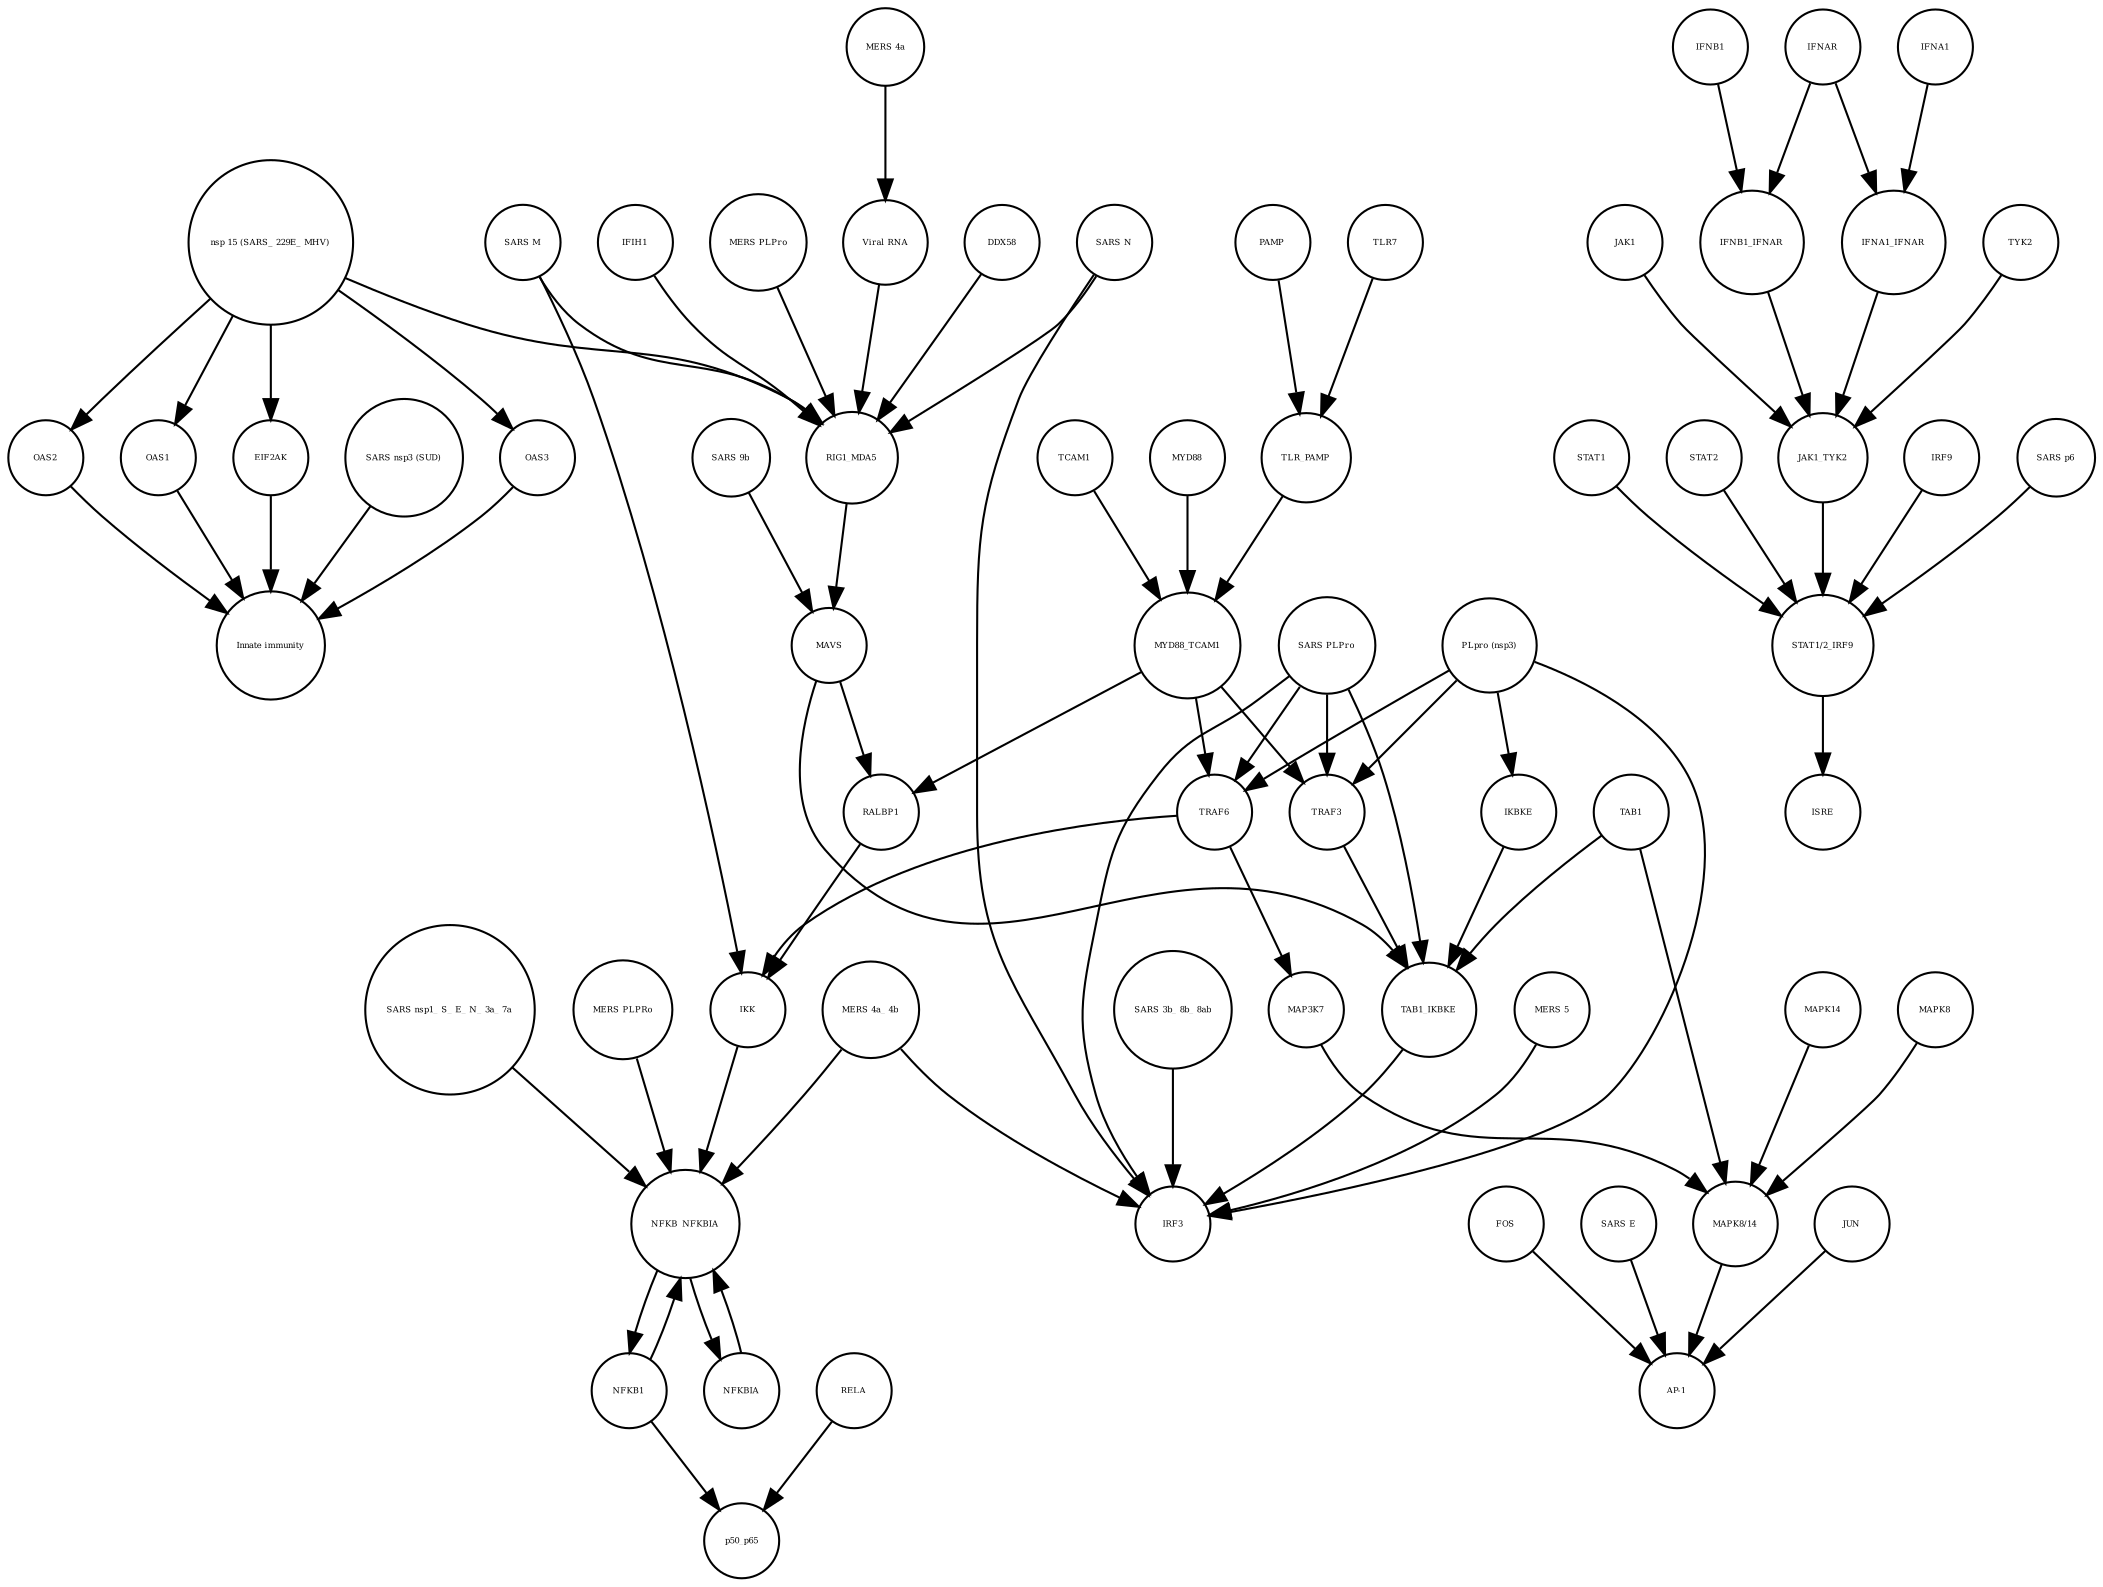 strict digraph  {
OAS3 [annotation=urn_miriam_pubmed_31226023, bipartite=0, cls=macromolecule, fontsize=4, label=OAS3, shape=circle];
"Innate immunity" [annotation=urn_miriam_pubmed_31226023, bipartite=0, cls=phenotype, fontsize=4, label="Innate immunity", shape=circle];
OAS2 [annotation=urn_miriam_pubmed_31226023, bipartite=0, cls=macromolecule, fontsize=4, label=OAS2, shape=circle];
OAS1 [annotation=urn_miriam_pubmed_31226023, bipartite=0, cls=macromolecule, fontsize=4, label=OAS1, shape=circle];
EIF2AK [annotation=urn_miriam_pubmed_31226023, bipartite=0, cls=macromolecule, fontsize=4, label=EIF2AK, shape=circle];
"SARS nsp3 (SUD)" [annotation=urn_miriam_pubmed_31226023, bipartite=0, cls=macromolecule, fontsize=4, label="SARS nsp3 (SUD)", shape=circle];
STAT1 [annotation=urn_miriam_pubmed_31226023, bipartite=0, cls=macromolecule, fontsize=4, label=STAT1, shape=circle];
MAP3K7 [annotation="", bipartite=0, cls=macromolecule, fontsize=4, label=MAP3K7, shape=circle];
TLR7 [annotation="", bipartite=0, cls=macromolecule, fontsize=4, label=TLR7, shape=circle];
JAK1 [annotation=urn_miriam_pubmed_31226023, bipartite=0, cls=macromolecule, fontsize=4, label=JAK1, shape=circle];
JUN [annotation="", bipartite=0, cls=macromolecule, fontsize=4, label=JUN, shape=circle];
"MAPK8/14" [annotation="", bipartite=0, cls=complex, fontsize=4, label="MAPK8/14", shape=circle];
"MERS PLPro" [annotation="", bipartite=0, cls=macromolecule, fontsize=4, label="MERS PLPro", shape=circle];
IRF3 [annotation="", bipartite=0, cls=macromolecule, fontsize=4, label=IRF3, shape=circle];
TAB1 [annotation="", bipartite=0, cls=macromolecule, fontsize=4, label=TAB1, shape=circle];
"SARS 3b_ 8b_ 8ab" [annotation=urn_miriam_pubmed_31226023, bipartite=0, cls=macromolecule, fontsize=4, label="SARS 3b_ 8b_ 8ab", shape=circle];
"MERS 5" [annotation="", bipartite=0, cls=macromolecule, fontsize=4, label="MERS 5", shape=circle];
MAPK14 [annotation="", bipartite=0, cls=macromolecule, fontsize=4, label=MAPK14, shape=circle];
"SARS 9b" [annotation=urn_miriam_pubmed_31226023, bipartite=0, cls=macromolecule, fontsize=4, label="SARS 9b", shape=circle];
"SARS M" [annotation=urn_miriam_pubmed_31226023, bipartite=0, cls=macromolecule, fontsize=4, label="SARS M", shape=circle];
IFNAR [annotation=urn_miriam_pubmed_31226023, bipartite=0, cls=complex, fontsize=4, label=IFNAR, shape=circle];
IFNB1_IFNAR [annotation=urn_miriam_pubmed_31226023, bipartite=0, cls=complex, fontsize=4, label=IFNB1_IFNAR, shape=circle];
PAMP [annotation="", bipartite=0, cls="simple chemical", fontsize=4, label=PAMP, shape=circle];
RALBP1 [annotation="", bipartite=0, cls=macromolecule, fontsize=4, label=RALBP1, shape=circle];
TCAM1 [annotation="", bipartite=0, cls=macromolecule, fontsize=4, label=TCAM1, shape=circle];
NFKB1 [annotation="", bipartite=0, cls=macromolecule, fontsize=4, label=NFKB1, shape=circle];
TRAF6 [annotation="", bipartite=0, cls=macromolecule, fontsize=4, label=TRAF6, shape=circle];
"SARS N" [annotation="", bipartite=0, cls=macromolecule, fontsize=4, label="SARS N", shape=circle];
"MERS 4a" [annotation="", bipartite=0, cls=macromolecule, fontsize=4, label="MERS 4a", shape=circle];
NFKBIA [annotation="", bipartite=0, cls=macromolecule, fontsize=4, label=NFKBIA, shape=circle];
IFNB1 [annotation=urn_miriam_pubmed_24362405, bipartite=0, cls=macromolecule, fontsize=4, label=IFNB1, shape=circle];
STAT2 [annotation=urn_miriam_pubmed_31226023, bipartite=0, cls=macromolecule, fontsize=4, label=STAT2, shape=circle];
IFNA1 [annotation="urn_miriam_pubmed_17911435|urn_miriam_pubmed_24362405", bipartite=0, cls=macromolecule, fontsize=4, label=IFNA1, shape=circle];
JAK1_TYK2 [annotation=urn_miriam_pubmed_31226023, bipartite=0, cls=complex, fontsize=4, label=JAK1_TYK2, shape=circle];
FOS [annotation="", bipartite=0, cls=macromolecule, fontsize=4, label=FOS, shape=circle];
RELA [annotation="", bipartite=0, cls=macromolecule, fontsize=4, label=RELA, shape=circle];
"SARS E" [annotation=urn_miriam_pubmed_31226023, bipartite=0, cls=macromolecule, fontsize=4, label="SARS E", shape=circle];
"SARS nsp1_ S_ E_ N_ 3a_ 7a" [annotation=urn_miriam_pubmed_31226023, bipartite=0, cls=macromolecule, fontsize=4, label="SARS nsp1_ S_ E_ N_ 3a_ 7a", shape=circle];
NFKB_NFKBIA [annotation="", bipartite=0, cls=complex, fontsize=4, label=NFKB_NFKBIA, shape=circle];
MYD88_TCAM1 [annotation="", bipartite=0, cls=complex, fontsize=4, label=MYD88_TCAM1, shape=circle];
TAB1_IKBKE [annotation="", bipartite=0, cls=complex, fontsize=4, label=TAB1_IKBKE, shape=circle];
"Viral RNA" [annotation="", bipartite=0, cls="simple chemical", fontsize=4, label="Viral RNA", shape=circle];
MAPK8 [annotation="", bipartite=0, cls=macromolecule, fontsize=4, label=MAPK8, shape=circle];
IRF9 [annotation=urn_miriam_pubmed_31226023, bipartite=0, cls=macromolecule, fontsize=4, label=IRF9, shape=circle];
IFNA1_IFNAR [annotation=urn_miriam_pubmed_31226023, bipartite=0, cls=complex, fontsize=4, label=IFNA1_IFNAR, shape=circle];
"SARS PLPro" [annotation=urn_miriam_pubmed_31226023, bipartite=0, cls=macromolecule, fontsize=4, label="SARS PLPro", shape=circle];
TYK2 [annotation=urn_miriam_pubmed_31226023, bipartite=0, cls=macromolecule, fontsize=4, label=TYK2, shape=circle];
ISRE [annotation=urn_miriam_pubmed_31226023, bipartite=0, cls=complex, fontsize=4, label=ISRE, shape=circle];
MYD88 [annotation=urn_miriam_pubmed_31226023, bipartite=0, cls=macromolecule, fontsize=4, label=MYD88, shape=circle];
"MERS PLPRo" [annotation="", bipartite=0, cls=macromolecule, fontsize=4, label="MERS PLPRo", shape=circle];
"SARS p6" [annotation=urn_miriam_pubmed_31226023, bipartite=0, cls=macromolecule, fontsize=4, label="SARS p6", shape=circle];
"MERS 4a_ 4b" [annotation="", bipartite=0, cls=macromolecule, fontsize=4, label="MERS 4a_ 4b", shape=circle];
TRAF3 [annotation="", bipartite=0, cls=macromolecule, fontsize=4, label=TRAF3, shape=circle];
p50_p65 [annotation="", bipartite=0, cls=complex, fontsize=4, label=p50_p65, shape=circle];
RIG1_MDA5 [annotation="", bipartite=0, cls=complex, fontsize=4, label=RIG1_MDA5, shape=circle];
"AP-1" [annotation="", bipartite=0, cls=complex, fontsize=4, label="AP-1", shape=circle];
MAVS [annotation="", bipartite=0, cls=macromolecule, fontsize=4, label=MAVS, shape=circle];
DDX58 [annotation="", bipartite=0, cls=macromolecule, fontsize=4, label=DDX58, shape=circle];
"nsp 15 (SARS_ 229E_ MHV)" [annotation=urn_miriam_pubmed_31226023, bipartite=0, cls=macromolecule, fontsize=4, label="nsp 15 (SARS_ 229E_ MHV)", shape=circle];
"STAT1/2_IRF9" [annotation=urn_miriam_pubmed_31226023, bipartite=0, cls=complex, fontsize=4, label="STAT1/2_IRF9", shape=circle];
IFIH1 [annotation="", bipartite=0, cls=macromolecule, fontsize=4, label=IFIH1, shape=circle];
"PLpro (nsp3)" [annotation="", bipartite=0, cls=macromolecule, fontsize=4, label="PLpro (nsp3)", shape=circle];
IKBKE [annotation="", bipartite=0, cls=macromolecule, fontsize=4, label=IKBKE, shape=circle];
TLR_PAMP [annotation="", bipartite=0, cls=complex, fontsize=4, label=TLR_PAMP, shape=circle];
IKK [annotation="", bipartite=0, cls=complex, fontsize=4, label=IKK, shape=circle];
OAS3 -> "Innate immunity"  [annotation="", interaction_type=stimulation];
OAS2 -> "Innate immunity"  [annotation="", interaction_type=stimulation];
OAS1 -> "Innate immunity"  [annotation="", interaction_type=stimulation];
EIF2AK -> "Innate immunity"  [annotation="", interaction_type=stimulation];
"SARS nsp3 (SUD)" -> "Innate immunity"  [annotation="", interaction_type=inhibition];
STAT1 -> "STAT1/2_IRF9"  [annotation="", interaction_type=production];
MAP3K7 -> "MAPK8/14"  [annotation="", interaction_type=catalysis];
TLR7 -> TLR_PAMP  [annotation="", interaction_type=production];
JAK1 -> JAK1_TYK2  [annotation="", interaction_type=production];
JUN -> "AP-1"  [annotation="", interaction_type=production];
"MAPK8/14" -> "AP-1"  [annotation="", interaction_type=catalysis];
"MERS PLPro" -> RIG1_MDA5  [annotation="", interaction_type=inhibition];
TAB1 -> TAB1_IKBKE  [annotation="", interaction_type=production];
TAB1 -> "MAPK8/14"  [annotation="", interaction_type=catalysis];
"SARS 3b_ 8b_ 8ab" -> IRF3  [annotation="", interaction_type=inhibition];
"MERS 5" -> IRF3  [annotation="", interaction_type=inhibition];
MAPK14 -> "MAPK8/14"  [annotation="", interaction_type=production];
"SARS 9b" -> MAVS  [annotation="", interaction_type=inhibition];
"SARS M" -> IKK  [annotation="", interaction_type=inhibition];
"SARS M" -> RIG1_MDA5  [annotation="", interaction_type=inhibition];
IFNAR -> IFNB1_IFNAR  [annotation="", interaction_type=production];
IFNAR -> IFNA1_IFNAR  [annotation="", interaction_type=production];
IFNB1_IFNAR -> JAK1_TYK2  [annotation=urn_miriam_pubmed_31226023, interaction_type=catalysis];
PAMP -> TLR_PAMP  [annotation="", interaction_type=production];
RALBP1 -> IKK  [annotation="", interaction_type=catalysis];
TCAM1 -> MYD88_TCAM1  [annotation="", interaction_type=production];
NFKB1 -> p50_p65  [annotation="", interaction_type=production];
NFKB1 -> NFKB_NFKBIA  [annotation="", interaction_type=production];
TRAF6 -> IKK  [annotation="", interaction_type=catalysis];
TRAF6 -> MAP3K7  [annotation="", interaction_type=catalysis];
"SARS N" -> IRF3  [annotation="", interaction_type=inhibition];
"SARS N" -> RIG1_MDA5  [annotation="", interaction_type=inhibition];
"MERS 4a" -> "Viral RNA"  [annotation="", interaction_type=inhibition];
NFKBIA -> NFKB_NFKBIA  [annotation="", interaction_type=production];
IFNB1 -> IFNB1_IFNAR  [annotation="", interaction_type=production];
STAT2 -> "STAT1/2_IRF9"  [annotation="", interaction_type=production];
IFNA1 -> IFNA1_IFNAR  [annotation="", interaction_type=production];
JAK1_TYK2 -> "STAT1/2_IRF9"  [annotation=urn_miriam_pubmed_31226023, interaction_type=catalysis];
FOS -> "AP-1"  [annotation="", interaction_type=production];
RELA -> p50_p65  [annotation="", interaction_type=production];
"SARS E" -> "AP-1"  [annotation="", interaction_type=catalysis];
"SARS nsp1_ S_ E_ N_ 3a_ 7a" -> NFKB_NFKBIA  [annotation="", interaction_type=catalysis];
NFKB_NFKBIA -> NFKB1  [annotation="", interaction_type=production];
NFKB_NFKBIA -> NFKBIA  [annotation="", interaction_type=production];
MYD88_TCAM1 -> TRAF3  [annotation="", interaction_type=catalysis];
MYD88_TCAM1 -> TRAF6  [annotation=urn_miriam_pubmed_31226023, interaction_type=catalysis];
MYD88_TCAM1 -> RALBP1  [annotation="", interaction_type=catalysis];
TAB1_IKBKE -> IRF3  [annotation="", interaction_type=catalysis];
"Viral RNA" -> RIG1_MDA5  [annotation="", interaction_type=catalysis];
MAPK8 -> "MAPK8/14"  [annotation="", interaction_type=production];
IRF9 -> "STAT1/2_IRF9"  [annotation="", interaction_type=production];
IFNA1_IFNAR -> JAK1_TYK2  [annotation=urn_miriam_pubmed_31226023, interaction_type=catalysis];
"SARS PLPro" -> TAB1_IKBKE  [annotation="", interaction_type=inhibition];
"SARS PLPro" -> TRAF3  [annotation="", interaction_type=inhibition];
"SARS PLPro" -> IRF3  [annotation="", interaction_type=inhibition];
"SARS PLPro" -> TRAF6  [annotation=urn_miriam_pubmed_31226023, interaction_type=inhibition];
TYK2 -> JAK1_TYK2  [annotation="", interaction_type=production];
MYD88 -> MYD88_TCAM1  [annotation="", interaction_type=production];
"MERS PLPRo" -> NFKB_NFKBIA  [annotation="", interaction_type=inhibition];
"SARS p6" -> "STAT1/2_IRF9"  [annotation=urn_miriam_pubmed_31226023, interaction_type=inhibition];
"MERS 4a_ 4b" -> NFKB_NFKBIA  [annotation="", interaction_type=inhibition];
"MERS 4a_ 4b" -> IRF3  [annotation="", interaction_type=inhibition];
TRAF3 -> TAB1_IKBKE  [annotation="", interaction_type=catalysis];
RIG1_MDA5 -> MAVS  [annotation="", interaction_type=catalysis];
MAVS -> TAB1_IKBKE  [annotation="", interaction_type=catalysis];
MAVS -> RALBP1  [annotation="", interaction_type=catalysis];
DDX58 -> RIG1_MDA5  [annotation="", interaction_type=production];
"nsp 15 (SARS_ 229E_ MHV)" -> OAS3  [annotation="", interaction_type=inhibition];
"nsp 15 (SARS_ 229E_ MHV)" -> EIF2AK  [annotation="", interaction_type=inhibition];
"nsp 15 (SARS_ 229E_ MHV)" -> RIG1_MDA5  [annotation="", interaction_type=inhibition];
"nsp 15 (SARS_ 229E_ MHV)" -> OAS1  [annotation="", interaction_type=inhibition];
"nsp 15 (SARS_ 229E_ MHV)" -> OAS2  [annotation="", interaction_type=inhibition];
"STAT1/2_IRF9" -> ISRE  [annotation="", interaction_type=production];
IFIH1 -> RIG1_MDA5  [annotation="", interaction_type=production];
"PLpro (nsp3)" -> TRAF3  [annotation="", interaction_type=inhibition];
"PLpro (nsp3)" -> IRF3  [annotation="", interaction_type=inhibition];
"PLpro (nsp3)" -> TRAF6  [annotation=urn_miriam_pubmed_31226023, interaction_type=inhibition];
"PLpro (nsp3)" -> IKBKE  [annotation="", interaction_type=inhibition];
IKBKE -> TAB1_IKBKE  [annotation="", interaction_type=production];
TLR_PAMP -> MYD88_TCAM1  [annotation="", interaction_type=catalysis];
IKK -> NFKB_NFKBIA  [annotation="", interaction_type=inhibition];
}
